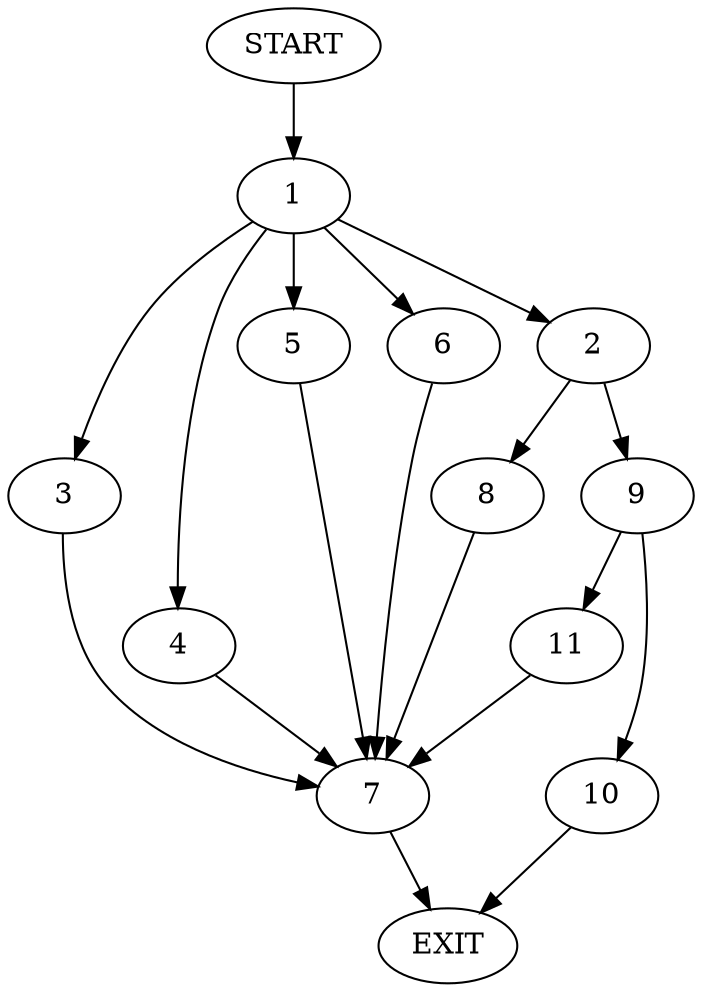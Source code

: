digraph {
0 [label="START"]
12 [label="EXIT"]
0 -> 1
1 -> 2
1 -> 3
1 -> 4
1 -> 5
1 -> 6
4 -> 7
2 -> 8
2 -> 9
6 -> 7
5 -> 7
3 -> 7
7 -> 12
8 -> 7
9 -> 10
9 -> 11
11 -> 7
10 -> 12
}
